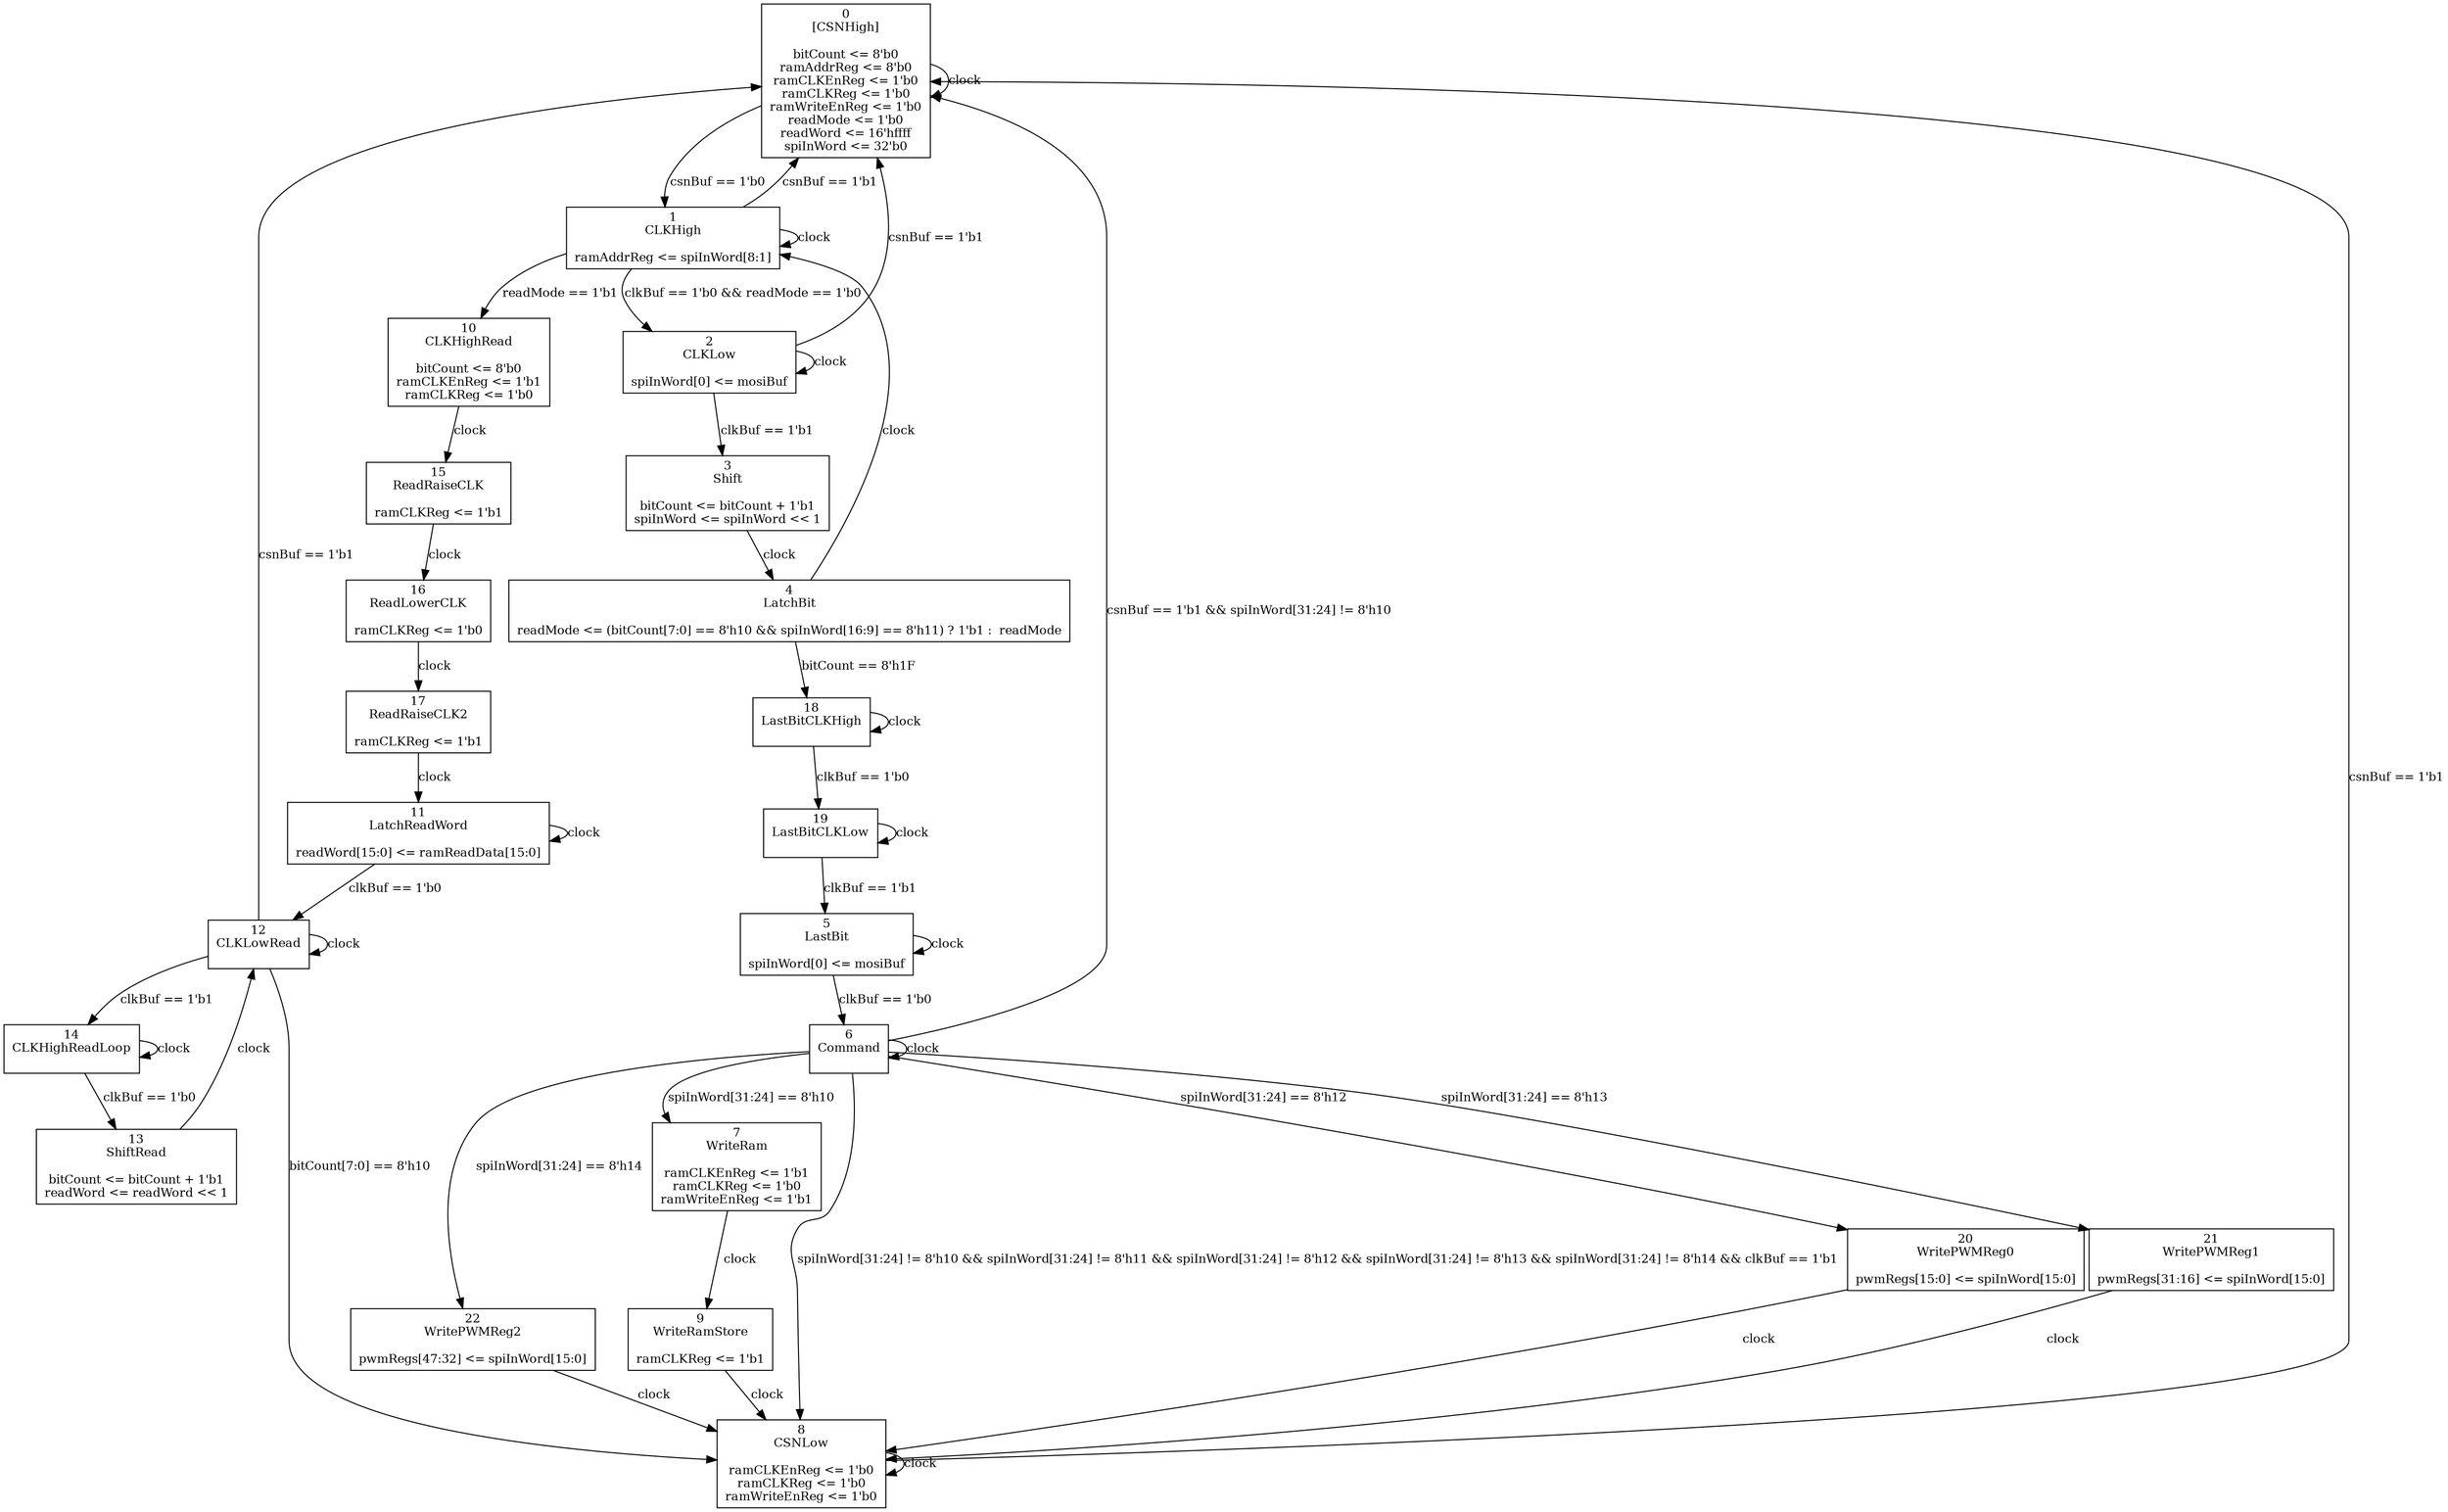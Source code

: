 digraph "spi" {
/* Set options */
graph [ rankdir=TB ];
node [ fontsize=12  shape=box ];
edge [ fontsize=12  ];



/*       State Definitions       */

s0 [label="0\n[CSNHigh]\n\nbitCount <= 8'b0\nramAddrReg <= 8'b0\nramCLKEnReg <= 1'b0\nramCLKReg <= 1'b0\nramWriteEnReg <= 1'b0\nreadMode <= 1'b0\nreadWord <= 16'hffff\nspiInWord <= 32'b0\n"];
s1 [label="1\nCLKHigh\n\nramAddrReg <= spiInWord[8:1]\n"];
s2 [label="2\nCLKLow\n\nspiInWord[0] <= mosiBuf\n"];
s3 [label="3\nShift\n\nbitCount <= bitCount + 1'b1\nspiInWord <= spiInWord << 1\n"];
s4 [label="4\nLatchBit\n\nreadMode <= (bitCount[7:0] == 8'h10 && spiInWord[16:9] == 8'h11) ? 1'b1 :  readMode\n"];
s5 [label="5\nLastBit\n\nspiInWord[0] <= mosiBuf\n"];
s6 [label="6\nCommand\n\n"];
s7 [label="7\nWriteRam\n\nramCLKEnReg <= 1'b1\nramCLKReg <= 1'b0\nramWriteEnReg <= 1'b1\n"];
s8 [label="8\nCSNLow\n\nramCLKEnReg <= 1'b0\nramCLKReg <= 1'b0\nramWriteEnReg <= 1'b0\n"];
s9 [label="9\nWriteRamStore\n\nramCLKReg <= 1'b1\n"];
s10 [label="10\nCLKHighRead\n\nbitCount <= 8'b0\nramCLKEnReg <= 1'b1\nramCLKReg <= 1'b0\n"];
s11 [label="11\nLatchReadWord\n\nreadWord[15:0] <= ramReadData[15:0]\n"];
s12 [label="12\nCLKLowRead\n\n"];
s13 [label="13\nShiftRead\n\nbitCount <= bitCount + 1'b1\nreadWord <= readWord << 1\n"];
s14 [label="14\nCLKHighReadLoop\n\n"];
s15 [label="15\nReadRaiseCLK\n\nramCLKReg <= 1'b1\n"];
s16 [label="16\nReadLowerCLK\n\nramCLKReg <= 1'b0\n"];
s17 [label="17\nReadRaiseCLK2\n\nramCLKReg <= 1'b1\n"];
s18 [label="18\nLastBitCLKHigh\n\n"];
s19 [label="19\nLastBitCLKLow\n\n"];
s20 [label="20\nWritePWMReg0\n\npwmRegs[15:0] <= spiInWord[15:0]\n"];
s21 [label="21\nWritePWMReg1\n\npwmRegs[31:16] <= spiInWord[15:0]\n"];
s22 [label="22\nWritePWMReg2\n\npwmRegs[47:32] <= spiInWord[15:0]\n"];



/*       State Transitions       */

s1 -> s10[label = "readMode == 1'b1"];
s1 -> s2[label = "clkBuf == 1'b0 && readMode == 1'b0"];
s1 -> s0[label = "csnBuf == 1'b1"];
s1 -> s1[label = "clock"];
s10 -> s15[label = "clock"];
s14 -> s13[label = "clkBuf == 1'b0"];
s14 -> s14[label = "clock"];
s2 -> s0[label = "csnBuf == 1'b1"];
s2 -> s3[label = "clkBuf == 1'b1"];
s2 -> s2[label = "clock"];
s12 -> s14[label = "clkBuf == 1'b1"];
s12 -> s0[label = "csnBuf == 1'b1"];
s12 -> s8[label = "bitCount[7:0] == 8'h10"];
s12 -> s12[label = "clock"];
s0 -> s1[label = "csnBuf == 1'b0"];
s0 -> s0[label = "clock"];
s8 -> s0[label = "csnBuf == 1'b1"];
s8 -> s8[label = "clock"];
s6 -> s0[label = "csnBuf == 1'b1 && spiInWord[31:24] != 8'h10"];
s6 -> s8[label = "spiInWord[31:24] != 8'h10 && spiInWord[31:24] != 8'h11 && spiInWord[31:24] != 8'h12 && spiInWord[31:24] != 8'h13 && spiInWord[31:24] != 8'h14 && clkBuf == 1'b1"];
s6 -> s20[label = "spiInWord[31:24] == 8'h12"];
s6 -> s21[label = "spiInWord[31:24] == 8'h13"];
s6 -> s22[label = "spiInWord[31:24] == 8'h14"];
s6 -> s7[label = "spiInWord[31:24] == 8'h10"];
s6 -> s6[label = "clock"];
s5 -> s6[label = "clkBuf == 1'b0"];
s5 -> s5[label = "clock"];
s18 -> s19[label = "clkBuf == 1'b0"];
s18 -> s18[label = "clock"];
s19 -> s5[label = "clkBuf == 1'b1"];
s19 -> s19[label = "clock"];
s4 -> s18[label = "bitCount == 8'h1F"];
s4 -> s1[label = "clock"];
s11 -> s12[label = "clkBuf == 1'b0"];
s11 -> s11[label = "clock"];
s16 -> s17[label = "clock"];
s15 -> s16[label = "clock"];
s17 -> s11[label = "clock"];
s3 -> s4[label = "clock"];
s13 -> s12[label = "clock"];
s20 -> s8[label = "clock"];
s21 -> s8[label = "clock"];
s22 -> s8[label = "clock"];
s7 -> s9[label = "clock"];
s9 -> s8[label = "clock"];

}
